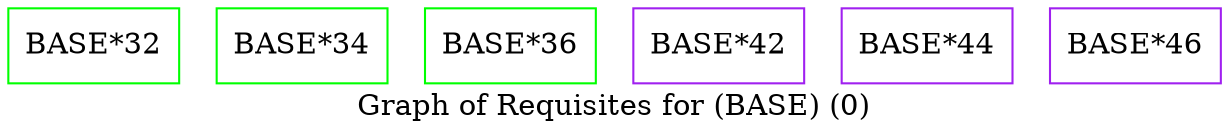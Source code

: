 strict digraph "" {
	graph [bb="0,0,582,59",
		label="Graph of Requisites for (BASE) (0)",
		lheight=0.21,
		lp="291,11.5",
		lwidth=3.43
	];
	node [label="\N"];
	"BASE*32"	[color=green,
		height=0.5,
		pos="41,41",
		shape=box,
		width=1.1389];
	"BASE*34"	[color=green,
		height=0.5,
		pos="141,41",
		shape=box,
		width=1.1389];
	"BASE*36"	[color=green,
		height=0.5,
		pos="241,41",
		shape=box,
		width=1.1389];
	"BASE*42"	[color=purple,
		height=0.5,
		pos="341,41",
		shape=box,
		width=1.1389];
	"BASE*44"	[color=purple,
		height=0.5,
		pos="441,41",
		shape=box,
		width=1.1389];
	"BASE*46"	[color=purple,
		height=0.5,
		pos="541,41",
		shape=box,
		width=1.1389];
}

